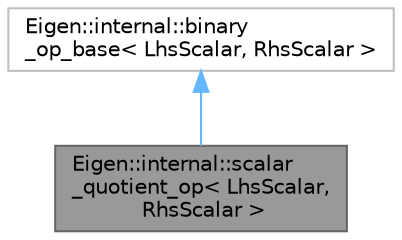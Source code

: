 digraph "Eigen::internal::scalar_quotient_op&lt; LhsScalar, RhsScalar &gt;"
{
 // LATEX_PDF_SIZE
  bgcolor="transparent";
  edge [fontname=Helvetica,fontsize=10,labelfontname=Helvetica,labelfontsize=10];
  node [fontname=Helvetica,fontsize=10,shape=box,height=0.2,width=0.4];
  Node1 [id="Node000001",label="Eigen::internal::scalar\l_quotient_op\< LhsScalar,\l RhsScalar \>",height=0.2,width=0.4,color="gray40", fillcolor="grey60", style="filled", fontcolor="black",tooltip=" "];
  Node2 -> Node1 [id="edge1_Node000001_Node000002",dir="back",color="steelblue1",style="solid",tooltip=" "];
  Node2 [id="Node000002",label="Eigen::internal::binary\l_op_base\< LhsScalar, RhsScalar \>",height=0.2,width=0.4,color="grey75", fillcolor="white", style="filled",URL="$structEigen_1_1internal_1_1binary__op__base.html",tooltip=" "];
}
